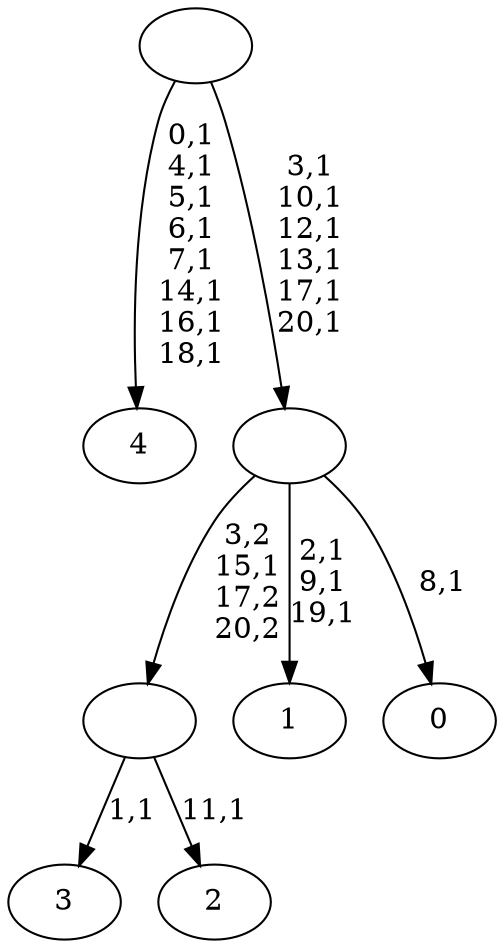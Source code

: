 digraph T {
	26 [label="4"]
	17 [label="3"]
	15 [label="2"]
	13 [label=""]
	12 [label="1"]
	8 [label="0"]
	6 [label=""]
	0 [label=""]
	13 -> 15 [label="11,1"]
	13 -> 17 [label="1,1"]
	6 -> 8 [label="8,1"]
	6 -> 12 [label="2,1\n9,1\n19,1"]
	6 -> 13 [label="3,2\n15,1\n17,2\n20,2"]
	0 -> 6 [label="3,1\n10,1\n12,1\n13,1\n17,1\n20,1"]
	0 -> 26 [label="0,1\n4,1\n5,1\n6,1\n7,1\n14,1\n16,1\n18,1"]
}
